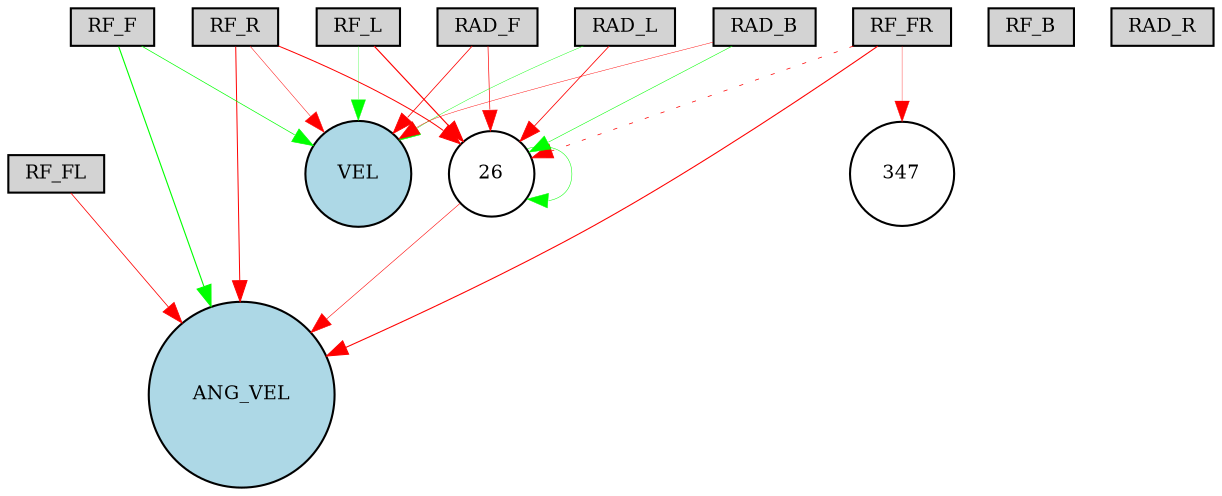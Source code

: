 digraph {
	node [fontsize=9 height=0.2 shape=circle width=0.2]
	RF_R [fillcolor=lightgray shape=box style=filled]
	RF_FR [fillcolor=lightgray shape=box style=filled]
	RF_F [fillcolor=lightgray shape=box style=filled]
	RF_FL [fillcolor=lightgray shape=box style=filled]
	RF_L [fillcolor=lightgray shape=box style=filled]
	RF_B [fillcolor=lightgray shape=box style=filled]
	RAD_F [fillcolor=lightgray shape=box style=filled]
	RAD_L [fillcolor=lightgray shape=box style=filled]
	RAD_B [fillcolor=lightgray shape=box style=filled]
	RAD_R [fillcolor=lightgray shape=box style=filled]
	ANG_VEL [fillcolor=lightblue style=filled]
	VEL [fillcolor=lightblue style=filled]
	26 [fillcolor=white style=filled]
	347 [fillcolor=white style=filled]
	26 -> 26 [color=green penwidth=0.24009799395181788 style=solid]
	RAD_B -> 26 [color=green penwidth=0.25942670635068954 style=solid]
	RAD_B -> VEL [color=red penwidth=0.2104534868282314 style=solid]
	RF_R -> VEL [color=red penwidth=0.22742187354071697 style=solid]
	RF_L -> 26 [color=red penwidth=0.5498361085489843 style=solid]
	RF_FR -> 26 [color=red penwidth=0.3555533814962969 style=dotted]
	RF_F -> VEL [color=green penwidth=0.32882945146051396 style=solid]
	RF_FL -> ANG_VEL [color=red penwidth=0.38018599759288074 style=solid]
	RF_F -> ANG_VEL [color=green penwidth=0.5355100714434239 style=solid]
	RF_FR -> ANG_VEL [color=red penwidth=0.5128490996418081 style=solid]
	RAD_L -> 26 [color=red penwidth=0.39257185482040025 style=solid]
	RAD_F -> VEL [color=red penwidth=0.37935451815281485 style=solid]
	RAD_L -> VEL [color=green penwidth=0.2021628227515233 style=solid]
	RF_R -> 26 [color=red penwidth=0.47871619999572745 style=solid]
	RAD_F -> 26 [color=red penwidth=0.32724827082272046 style=solid]
	RF_L -> VEL [color=green penwidth=0.13729036748791026 style=solid]
	RF_R -> ANG_VEL [color=red penwidth=0.47651800485962237 style=solid]
	26 -> ANG_VEL [color=red penwidth=0.27810624379843063 style=solid]
	RF_FR -> 347 [color=red penwidth=0.1623364670387461 style=solid]
}
